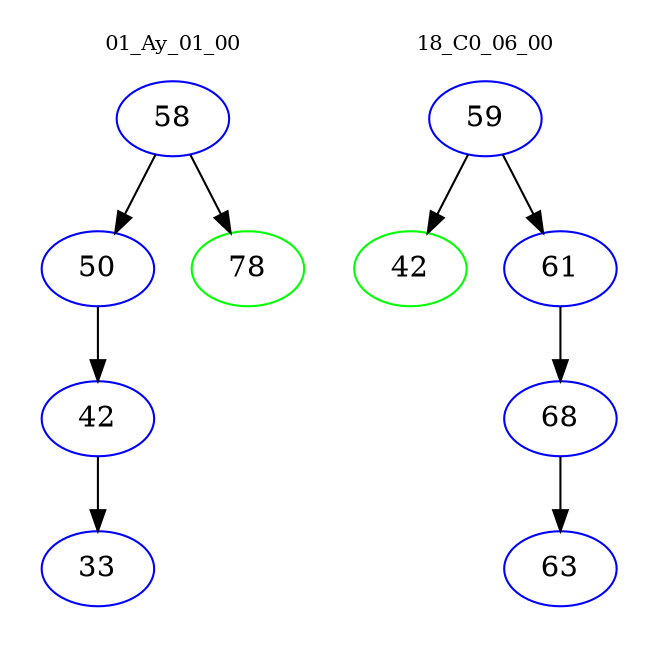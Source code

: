 digraph{
subgraph cluster_0 {
color = white
label = "01_Ay_01_00";
fontsize=10;
T0_58 [label="58", color="blue"]
T0_58 -> T0_50 [color="black"]
T0_50 [label="50", color="blue"]
T0_50 -> T0_42 [color="black"]
T0_42 [label="42", color="blue"]
T0_42 -> T0_33 [color="black"]
T0_33 [label="33", color="blue"]
T0_58 -> T0_78 [color="black"]
T0_78 [label="78", color="green"]
}
subgraph cluster_1 {
color = white
label = "18_C0_06_00";
fontsize=10;
T1_59 [label="59", color="blue"]
T1_59 -> T1_42 [color="black"]
T1_42 [label="42", color="green"]
T1_59 -> T1_61 [color="black"]
T1_61 [label="61", color="blue"]
T1_61 -> T1_68 [color="black"]
T1_68 [label="68", color="blue"]
T1_68 -> T1_63 [color="black"]
T1_63 [label="63", color="blue"]
}
}
